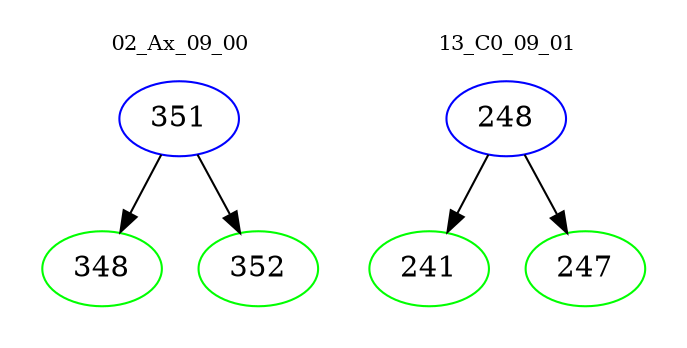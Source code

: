 digraph{
subgraph cluster_0 {
color = white
label = "02_Ax_09_00";
fontsize=10;
T0_351 [label="351", color="blue"]
T0_351 -> T0_348 [color="black"]
T0_348 [label="348", color="green"]
T0_351 -> T0_352 [color="black"]
T0_352 [label="352", color="green"]
}
subgraph cluster_1 {
color = white
label = "13_C0_09_01";
fontsize=10;
T1_248 [label="248", color="blue"]
T1_248 -> T1_241 [color="black"]
T1_241 [label="241", color="green"]
T1_248 -> T1_247 [color="black"]
T1_247 [label="247", color="green"]
}
}

